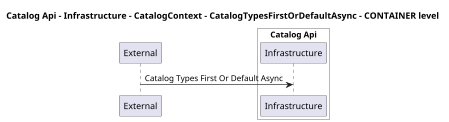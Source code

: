 @startuml
skinparam dpi 60

title Catalog Api - Infrastructure - CatalogContext - CatalogTypesFirstOrDefaultAsync - CONTAINER level

participant "External" as C4InterFlow.Utils.ExternalSystem

box "Catalog Api" #White

    participant "Infrastructure" as dotnet.eShop.Architecture.SoftwareSystems.CatalogApi.Containers.Infrastructure
end box


C4InterFlow.Utils.ExternalSystem -> dotnet.eShop.Architecture.SoftwareSystems.CatalogApi.Containers.Infrastructure : Catalog Types First Or Default Async


@enduml
